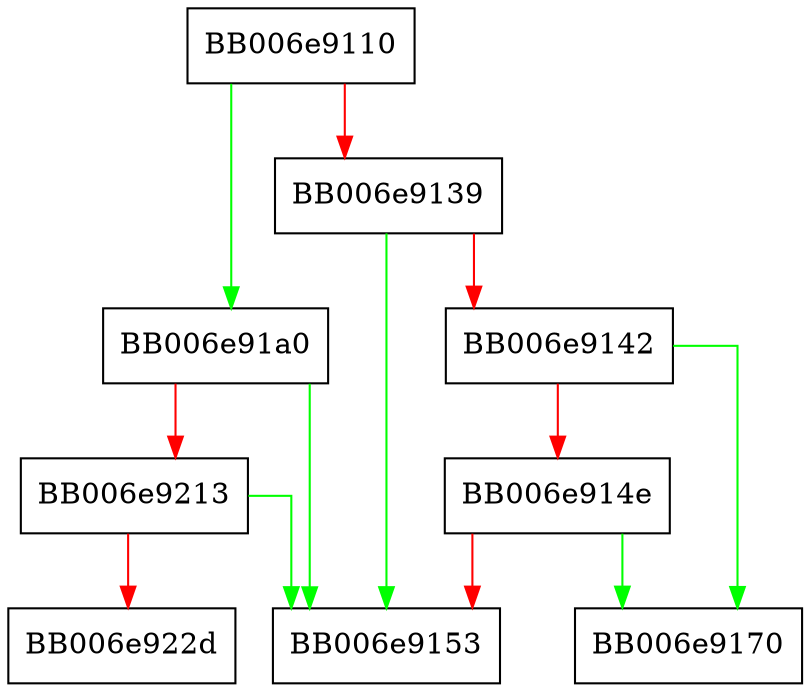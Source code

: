 digraph ecdsa_verify {
  node [shape="box"];
  graph [splines=ortho];
  BB006e9110 -> BB006e91a0 [color="green"];
  BB006e9110 -> BB006e9139 [color="red"];
  BB006e9139 -> BB006e9153 [color="green"];
  BB006e9139 -> BB006e9142 [color="red"];
  BB006e9142 -> BB006e9170 [color="green"];
  BB006e9142 -> BB006e914e [color="red"];
  BB006e914e -> BB006e9170 [color="green"];
  BB006e914e -> BB006e9153 [color="red"];
  BB006e91a0 -> BB006e9153 [color="green"];
  BB006e91a0 -> BB006e9213 [color="red"];
  BB006e9213 -> BB006e9153 [color="green"];
  BB006e9213 -> BB006e922d [color="red"];
}